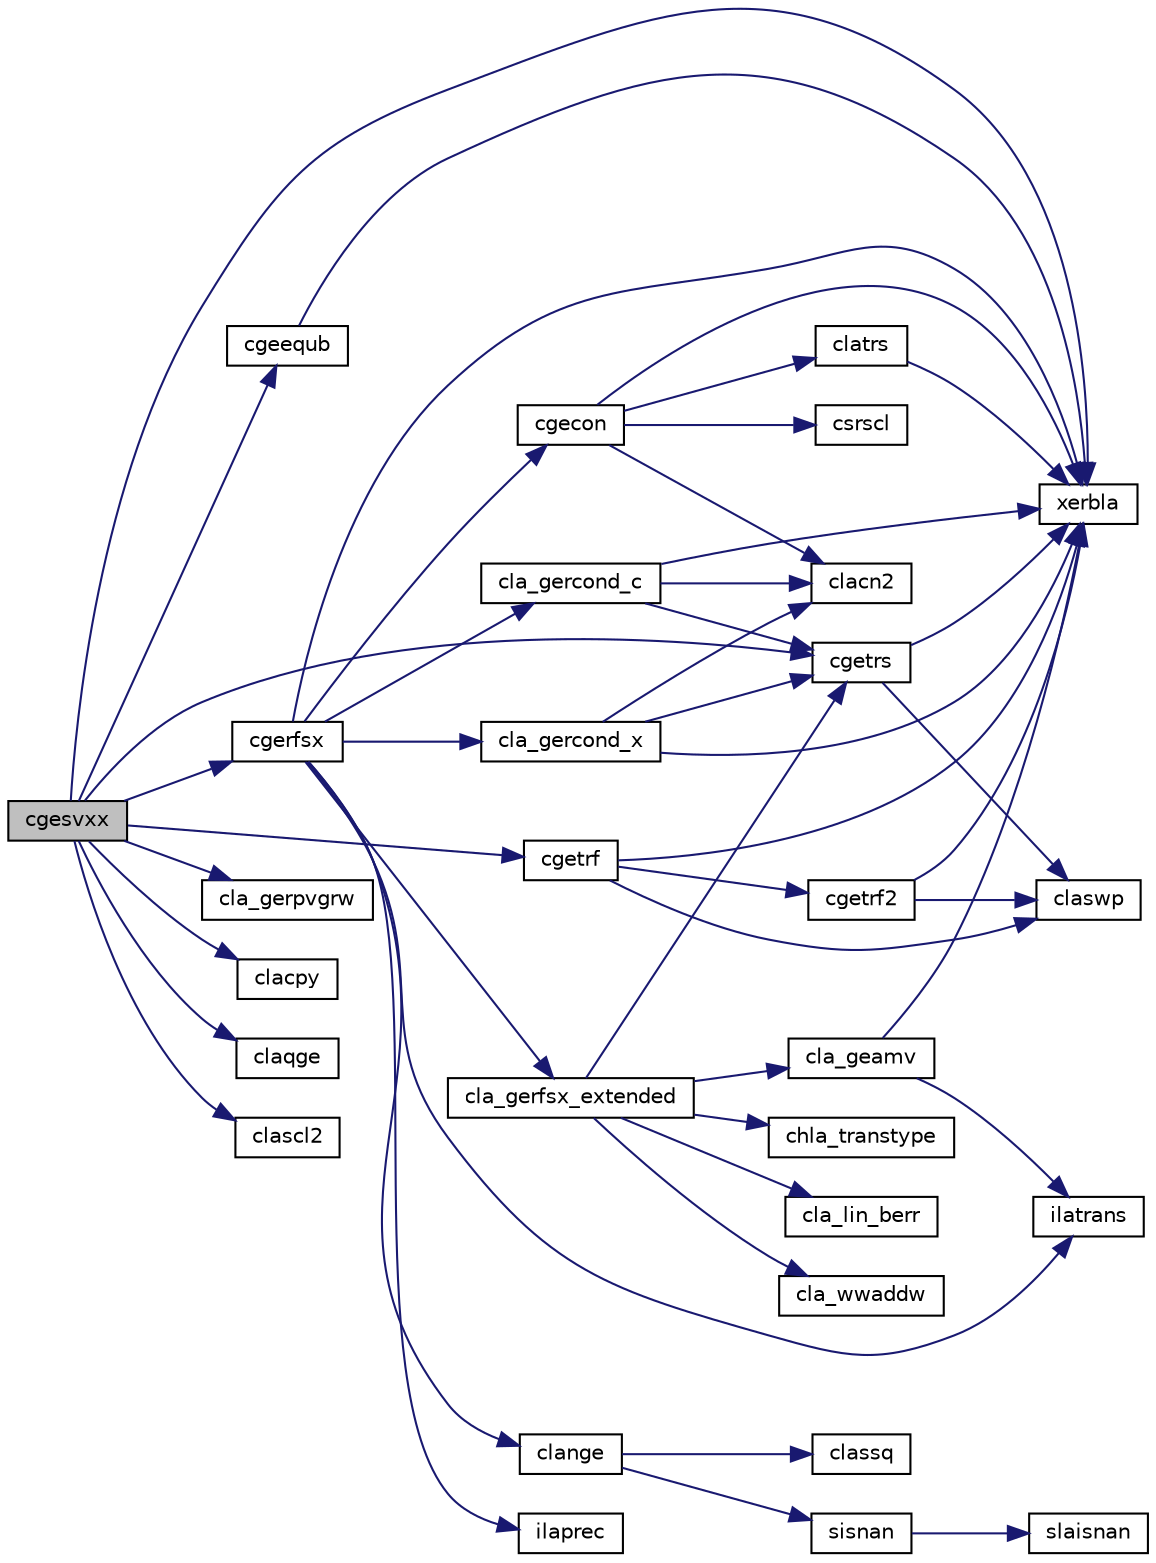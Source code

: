 digraph "cgesvxx"
{
 // LATEX_PDF_SIZE
  edge [fontname="Helvetica",fontsize="10",labelfontname="Helvetica",labelfontsize="10"];
  node [fontname="Helvetica",fontsize="10",shape=record];
  rankdir="LR";
  Node1 [label="cgesvxx",height=0.2,width=0.4,color="black", fillcolor="grey75", style="filled", fontcolor="black",tooltip="CGESVXX computes the solution to system of linear equations A * X = B for GE matrices"];
  Node1 -> Node2 [color="midnightblue",fontsize="10",style="solid",fontname="Helvetica"];
  Node2 [label="cgeequb",height=0.2,width=0.4,color="black", fillcolor="white", style="filled",URL="$cgeequb_8f.html#af527e1b73b72fd18b249ff470f02032e",tooltip="CGEEQUB"];
  Node2 -> Node3 [color="midnightblue",fontsize="10",style="solid",fontname="Helvetica"];
  Node3 [label="xerbla",height=0.2,width=0.4,color="black", fillcolor="white", style="filled",URL="$xerbla_8f.html#a377ee61015baf8dea7770b3a404b1c07",tooltip="XERBLA"];
  Node1 -> Node4 [color="midnightblue",fontsize="10",style="solid",fontname="Helvetica"];
  Node4 [label="cgerfsx",height=0.2,width=0.4,color="black", fillcolor="white", style="filled",URL="$cgerfsx_8f.html#a1cc6317bb51919b658efa7bc80f286c2",tooltip="CGERFSX"];
  Node4 -> Node5 [color="midnightblue",fontsize="10",style="solid",fontname="Helvetica"];
  Node5 [label="cgecon",height=0.2,width=0.4,color="black", fillcolor="white", style="filled",URL="$cgecon_8f.html#aa2ad4e4b1c9cb56a23dd49a798aa9bc8",tooltip="CGECON"];
  Node5 -> Node6 [color="midnightblue",fontsize="10",style="solid",fontname="Helvetica"];
  Node6 [label="clacn2",height=0.2,width=0.4,color="black", fillcolor="white", style="filled",URL="$clacn2_8f.html#ab908babe3ec3648412de15e0f8ab4479",tooltip="CLACN2 estimates the 1-norm of a square matrix, using reverse communication for evaluating matrix-vec..."];
  Node5 -> Node7 [color="midnightblue",fontsize="10",style="solid",fontname="Helvetica"];
  Node7 [label="clatrs",height=0.2,width=0.4,color="black", fillcolor="white", style="filled",URL="$clatrs_8f.html#a3317ab215eaa5ebce5652860a6f0683a",tooltip="CLATRS solves a triangular system of equations with the scale factor set to prevent overflow."];
  Node7 -> Node3 [color="midnightblue",fontsize="10",style="solid",fontname="Helvetica"];
  Node5 -> Node8 [color="midnightblue",fontsize="10",style="solid",fontname="Helvetica"];
  Node8 [label="csrscl",height=0.2,width=0.4,color="black", fillcolor="white", style="filled",URL="$csrscl_8f.html#a505a9b690770eee5797b3efdd8ce89a6",tooltip="CSRSCL multiplies a vector by the reciprocal of a real scalar."];
  Node5 -> Node3 [color="midnightblue",fontsize="10",style="solid",fontname="Helvetica"];
  Node4 -> Node9 [color="midnightblue",fontsize="10",style="solid",fontname="Helvetica"];
  Node9 [label="cla_gercond_c",height=0.2,width=0.4,color="black", fillcolor="white", style="filled",URL="$cla__gercond__c_8f.html#a3c43cd4abafdf0471ce472659e5beaa4",tooltip="CLA_GERCOND_C computes the infinity norm condition number of op(A)*inv(diag(c)) for general matrices."];
  Node9 -> Node10 [color="midnightblue",fontsize="10",style="solid",fontname="Helvetica"];
  Node10 [label="cgetrs",height=0.2,width=0.4,color="black", fillcolor="white", style="filled",URL="$cgetrs_8f.html#a3a79ef0038488e420519c422c1a2a8f2",tooltip="CGETRS"];
  Node10 -> Node11 [color="midnightblue",fontsize="10",style="solid",fontname="Helvetica"];
  Node11 [label="claswp",height=0.2,width=0.4,color="black", fillcolor="white", style="filled",URL="$claswp_8f.html#a27858a2e2b195ef0e7121f1edb8bb9a9",tooltip="CLASWP performs a series of row interchanges on a general rectangular matrix."];
  Node10 -> Node3 [color="midnightblue",fontsize="10",style="solid",fontname="Helvetica"];
  Node9 -> Node6 [color="midnightblue",fontsize="10",style="solid",fontname="Helvetica"];
  Node9 -> Node3 [color="midnightblue",fontsize="10",style="solid",fontname="Helvetica"];
  Node4 -> Node12 [color="midnightblue",fontsize="10",style="solid",fontname="Helvetica"];
  Node12 [label="cla_gercond_x",height=0.2,width=0.4,color="black", fillcolor="white", style="filled",URL="$cla__gercond__x_8f.html#adb9d40c4c3383a6fc0987f9b356f9044",tooltip="CLA_GERCOND_X computes the infinity norm condition number of op(A)*diag(x) for general matrices."];
  Node12 -> Node10 [color="midnightblue",fontsize="10",style="solid",fontname="Helvetica"];
  Node12 -> Node6 [color="midnightblue",fontsize="10",style="solid",fontname="Helvetica"];
  Node12 -> Node3 [color="midnightblue",fontsize="10",style="solid",fontname="Helvetica"];
  Node4 -> Node13 [color="midnightblue",fontsize="10",style="solid",fontname="Helvetica"];
  Node13 [label="cla_gerfsx_extended",height=0.2,width=0.4,color="black", fillcolor="white", style="filled",URL="$cla__gerfsx__extended_8f.html#a929fb2d32408f812f7fd624706ba0af4",tooltip="CLA_GERFSX_EXTENDED"];
  Node13 -> Node10 [color="midnightblue",fontsize="10",style="solid",fontname="Helvetica"];
  Node13 -> Node14 [color="midnightblue",fontsize="10",style="solid",fontname="Helvetica"];
  Node14 [label="chla_transtype",height=0.2,width=0.4,color="black", fillcolor="white", style="filled",URL="$chla__transtype_8f.html#a9350edcf6f80d188f3c01400ebe85260",tooltip="CHLA_TRANSTYPE"];
  Node13 -> Node15 [color="midnightblue",fontsize="10",style="solid",fontname="Helvetica"];
  Node15 [label="cla_geamv",height=0.2,width=0.4,color="black", fillcolor="white", style="filled",URL="$cla__geamv_8f.html#adf6f5ebfc2914a4e1ee2fd4cfa684f28",tooltip="CLA_GEAMV computes a matrix-vector product using a general matrix to calculate error bounds."];
  Node15 -> Node16 [color="midnightblue",fontsize="10",style="solid",fontname="Helvetica"];
  Node16 [label="ilatrans",height=0.2,width=0.4,color="black", fillcolor="white", style="filled",URL="$ilatrans_8f.html#aec3c2c1d0a04f49ff1b18fe344b687c1",tooltip="ILATRANS"];
  Node15 -> Node3 [color="midnightblue",fontsize="10",style="solid",fontname="Helvetica"];
  Node13 -> Node17 [color="midnightblue",fontsize="10",style="solid",fontname="Helvetica"];
  Node17 [label="cla_lin_berr",height=0.2,width=0.4,color="black", fillcolor="white", style="filled",URL="$cla__lin__berr_8f.html#ae66bd620bd9ddfb3e057ece86b2f5d83",tooltip="CLA_LIN_BERR computes a component-wise relative backward error."];
  Node13 -> Node18 [color="midnightblue",fontsize="10",style="solid",fontname="Helvetica"];
  Node18 [label="cla_wwaddw",height=0.2,width=0.4,color="black", fillcolor="white", style="filled",URL="$cla__wwaddw_8f.html#a1e2c8df0d5d5d597e0363e438d891b56",tooltip="CLA_WWADDW adds a vector into a doubled-single vector."];
  Node4 -> Node19 [color="midnightblue",fontsize="10",style="solid",fontname="Helvetica"];
  Node19 [label="clange",height=0.2,width=0.4,color="black", fillcolor="white", style="filled",URL="$clange_8f.html#aa4e1d57c726257bbbfe0c89ef5461c3b",tooltip="CLANGE returns the value of the 1-norm, Frobenius norm, infinity-norm, or the largest absolute value ..."];
  Node19 -> Node20 [color="midnightblue",fontsize="10",style="solid",fontname="Helvetica"];
  Node20 [label="classq",height=0.2,width=0.4,color="black", fillcolor="white", style="filled",URL="$classq_8f90.html#ab70baa330cb7a13111b72aef0734e26d",tooltip="CLASSQ updates a sum of squares represented in scaled form."];
  Node19 -> Node21 [color="midnightblue",fontsize="10",style="solid",fontname="Helvetica"];
  Node21 [label="sisnan",height=0.2,width=0.4,color="black", fillcolor="white", style="filled",URL="$sisnan_8f.html#aeca6bb0411af000e3c883ee744184991",tooltip="SISNAN tests input for NaN."];
  Node21 -> Node22 [color="midnightblue",fontsize="10",style="solid",fontname="Helvetica"];
  Node22 [label="slaisnan",height=0.2,width=0.4,color="black", fillcolor="white", style="filled",URL="$slaisnan_8f.html#a9b6a1036554ed9b7196c641174d6a6da",tooltip="SLAISNAN tests input for NaN by comparing two arguments for inequality."];
  Node4 -> Node23 [color="midnightblue",fontsize="10",style="solid",fontname="Helvetica"];
  Node23 [label="ilaprec",height=0.2,width=0.4,color="black", fillcolor="white", style="filled",URL="$ilaprec_8f.html#a6fe244cb80f355ab156ad1df9ffcc478",tooltip="ILAPREC"];
  Node4 -> Node16 [color="midnightblue",fontsize="10",style="solid",fontname="Helvetica"];
  Node4 -> Node3 [color="midnightblue",fontsize="10",style="solid",fontname="Helvetica"];
  Node1 -> Node24 [color="midnightblue",fontsize="10",style="solid",fontname="Helvetica"];
  Node24 [label="cgetrf",height=0.2,width=0.4,color="black", fillcolor="white", style="filled",URL="$cgetrf_8f.html#aed8e85049ecfb314d259bfdb3908a60d",tooltip="CGETRF"];
  Node24 -> Node25 [color="midnightblue",fontsize="10",style="solid",fontname="Helvetica"];
  Node25 [label="cgetrf2",height=0.2,width=0.4,color="black", fillcolor="white", style="filled",URL="$cgetrf2_8f.html#a15fa9800095fb84ff74bc087909c6941",tooltip="CGETRF2"];
  Node25 -> Node11 [color="midnightblue",fontsize="10",style="solid",fontname="Helvetica"];
  Node25 -> Node3 [color="midnightblue",fontsize="10",style="solid",fontname="Helvetica"];
  Node24 -> Node11 [color="midnightblue",fontsize="10",style="solid",fontname="Helvetica"];
  Node24 -> Node3 [color="midnightblue",fontsize="10",style="solid",fontname="Helvetica"];
  Node1 -> Node10 [color="midnightblue",fontsize="10",style="solid",fontname="Helvetica"];
  Node1 -> Node26 [color="midnightblue",fontsize="10",style="solid",fontname="Helvetica"];
  Node26 [label="cla_gerpvgrw",height=0.2,width=0.4,color="black", fillcolor="white", style="filled",URL="$cla__gerpvgrw_8f.html#a30ebdf9137986a237c939500cbd46a41",tooltip="CLA_GERPVGRW multiplies a square real matrix by a complex matrix."];
  Node1 -> Node27 [color="midnightblue",fontsize="10",style="solid",fontname="Helvetica"];
  Node27 [label="clacpy",height=0.2,width=0.4,color="black", fillcolor="white", style="filled",URL="$clacpy_8f.html#afcee53f42831342f7c863bfc55d2d159",tooltip="CLACPY copies all or part of one two-dimensional array to another."];
  Node1 -> Node28 [color="midnightblue",fontsize="10",style="solid",fontname="Helvetica"];
  Node28 [label="claqge",height=0.2,width=0.4,color="black", fillcolor="white", style="filled",URL="$claqge_8f.html#addbe8e0a9373921a87eb7ae22f92a530",tooltip="CLAQGE scales a general rectangular matrix, using row and column scaling factors computed by sgeequ."];
  Node1 -> Node29 [color="midnightblue",fontsize="10",style="solid",fontname="Helvetica"];
  Node29 [label="clascl2",height=0.2,width=0.4,color="black", fillcolor="white", style="filled",URL="$clascl2_8f.html#aa931a6b5c282a1fa0e38b1c96c51ddd4",tooltip="CLASCL2 performs diagonal scaling on a matrix."];
  Node1 -> Node3 [color="midnightblue",fontsize="10",style="solid",fontname="Helvetica"];
}
